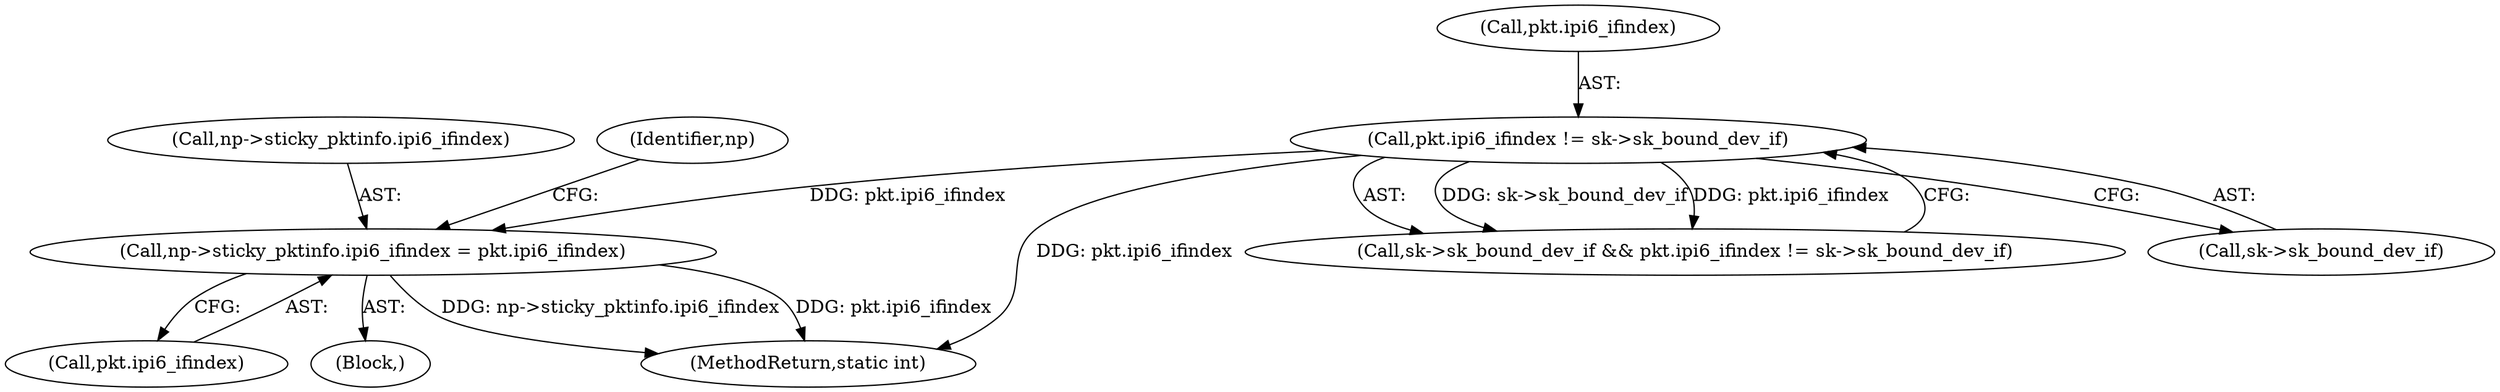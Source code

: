 digraph "0_linux_45f6fad84cc305103b28d73482b344d7f5b76f39_11@pointer" {
"1000980" [label="(Call,np->sticky_pktinfo.ipi6_ifindex = pkt.ipi6_ifindex)"];
"1000972" [label="(Call,pkt.ipi6_ifindex != sk->sk_bound_dev_if)"];
"1000986" [label="(Call,pkt.ipi6_ifindex)"];
"1000973" [label="(Call,pkt.ipi6_ifindex)"];
"1000972" [label="(Call,pkt.ipi6_ifindex != sk->sk_bound_dev_if)"];
"1000968" [label="(Call,sk->sk_bound_dev_if && pkt.ipi6_ifindex != sk->sk_bound_dev_if)"];
"1000976" [label="(Call,sk->sk_bound_dev_if)"];
"1000937" [label="(Block,)"];
"1000981" [label="(Call,np->sticky_pktinfo.ipi6_ifindex)"];
"1000980" [label="(Call,np->sticky_pktinfo.ipi6_ifindex = pkt.ipi6_ifindex)"];
"1002046" [label="(MethodReturn,static int)"];
"1000992" [label="(Identifier,np)"];
"1000980" -> "1000937"  [label="AST: "];
"1000980" -> "1000986"  [label="CFG: "];
"1000981" -> "1000980"  [label="AST: "];
"1000986" -> "1000980"  [label="AST: "];
"1000992" -> "1000980"  [label="CFG: "];
"1000980" -> "1002046"  [label="DDG: np->sticky_pktinfo.ipi6_ifindex"];
"1000980" -> "1002046"  [label="DDG: pkt.ipi6_ifindex"];
"1000972" -> "1000980"  [label="DDG: pkt.ipi6_ifindex"];
"1000972" -> "1000968"  [label="AST: "];
"1000972" -> "1000976"  [label="CFG: "];
"1000973" -> "1000972"  [label="AST: "];
"1000976" -> "1000972"  [label="AST: "];
"1000968" -> "1000972"  [label="CFG: "];
"1000972" -> "1002046"  [label="DDG: pkt.ipi6_ifindex"];
"1000972" -> "1000968"  [label="DDG: sk->sk_bound_dev_if"];
"1000972" -> "1000968"  [label="DDG: pkt.ipi6_ifindex"];
}
